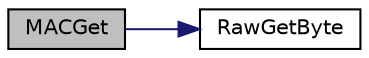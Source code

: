 digraph "MACGet"
{
  edge [fontname="Helvetica",fontsize="10",labelfontname="Helvetica",labelfontsize="10"];
  node [fontname="Helvetica",fontsize="10",shape=record];
  rankdir="LR";
  Node1 [label="MACGet",height=0.2,width=0.4,color="black", fillcolor="grey75", style="filled", fontcolor="black"];
  Node1 -> Node2 [color="midnightblue",fontsize="10",style="solid"];
  Node2 [label="RawGetByte",height=0.2,width=0.4,color="black", fillcolor="white", style="filled",URL="$_w_f_raw_8h.html#a0f9f450b78d964f8b34c2f3d50472527"];
}
